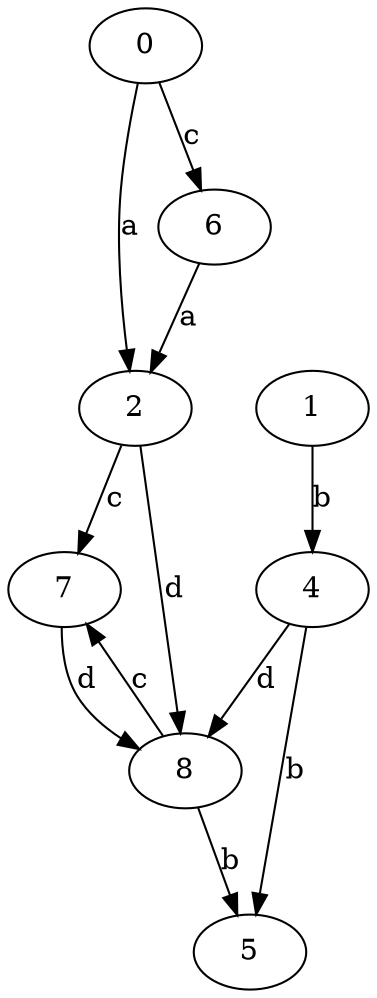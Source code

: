 strict digraph  {
0;
1;
2;
4;
5;
6;
7;
8;
0 -> 2  [label=a];
0 -> 6  [label=c];
1 -> 4  [label=b];
2 -> 7  [label=c];
2 -> 8  [label=d];
4 -> 5  [label=b];
4 -> 8  [label=d];
6 -> 2  [label=a];
7 -> 8  [label=d];
8 -> 5  [label=b];
8 -> 7  [label=c];
}
